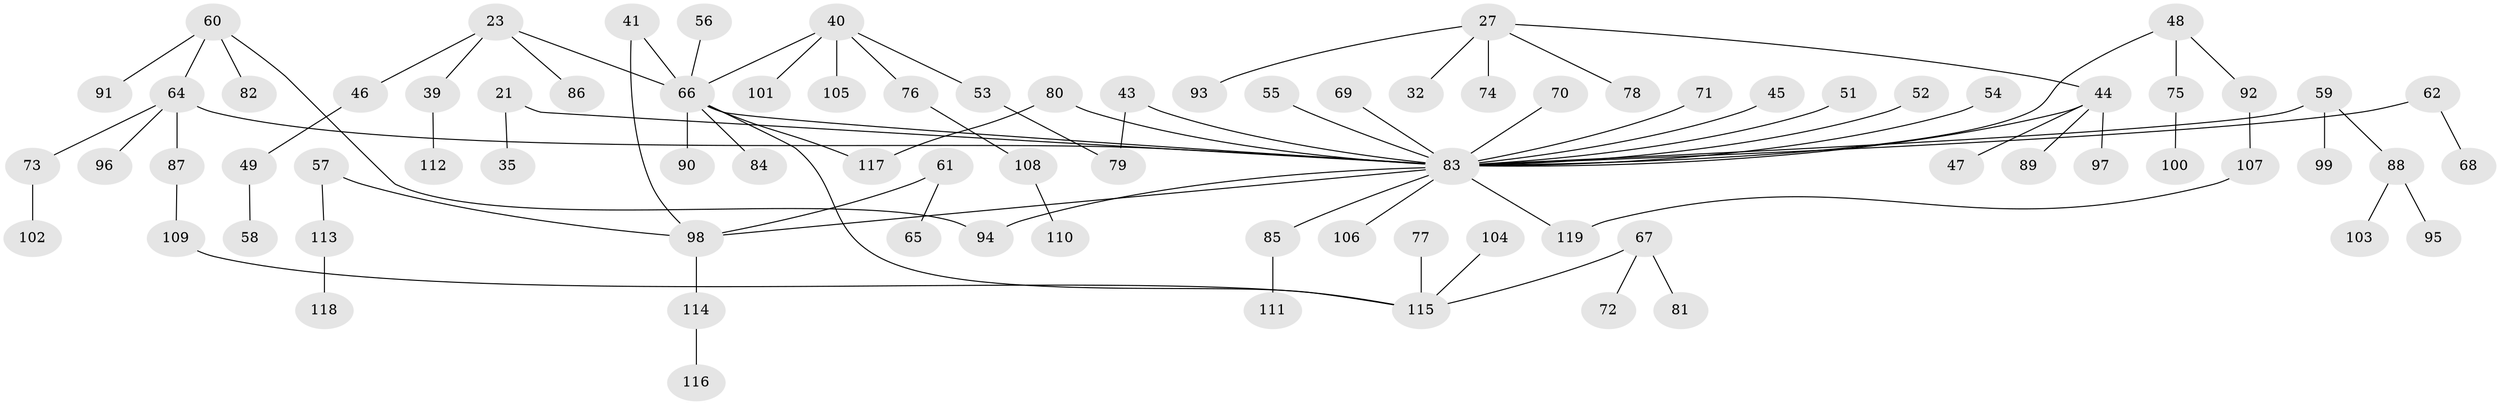 // original degree distribution, {7: 0.008403361344537815, 4: 0.09243697478991597, 5: 0.025210084033613446, 3: 0.14285714285714285, 2: 0.31092436974789917, 1: 0.4117647058823529, 8: 0.008403361344537815}
// Generated by graph-tools (version 1.1) at 2025/45/03/04/25 21:45:43]
// undirected, 83 vertices, 88 edges
graph export_dot {
graph [start="1"]
  node [color=gray90,style=filled];
  21;
  23;
  27 [super="+25"];
  32;
  35;
  39;
  40 [super="+24"];
  41;
  43;
  44 [super="+36"];
  45;
  46;
  47;
  48;
  49;
  51;
  52;
  53;
  54;
  55;
  56;
  57;
  58;
  59 [super="+28+37"];
  60;
  61;
  62;
  64 [super="+29"];
  65;
  66 [super="+8+50"];
  67;
  68;
  69;
  70;
  71;
  72;
  73;
  74;
  75;
  76;
  77;
  78;
  79;
  80;
  81;
  82;
  83 [super="+31+63+17"];
  84;
  85;
  86;
  87;
  88;
  89;
  90;
  91;
  92;
  93;
  94;
  95;
  96;
  97;
  98 [super="+30+6"];
  99;
  100;
  101;
  102;
  103;
  104;
  105;
  106;
  107;
  108;
  109;
  110;
  111;
  112;
  113;
  114;
  115 [super="+26"];
  116;
  117;
  118;
  119;
  21 -- 35;
  21 -- 83;
  23 -- 39;
  23 -- 46;
  23 -- 86;
  23 -- 66;
  27 -- 32;
  27 -- 78;
  27 -- 74;
  27 -- 93;
  27 -- 44;
  39 -- 112;
  40 -- 76;
  40 -- 101;
  40 -- 105;
  40 -- 53;
  40 -- 66;
  41 -- 98;
  41 -- 66;
  43 -- 79;
  43 -- 83;
  44 -- 97;
  44 -- 89;
  44 -- 47;
  44 -- 83;
  45 -- 83;
  46 -- 49;
  48 -- 75;
  48 -- 92;
  48 -- 83;
  49 -- 58;
  51 -- 83;
  52 -- 83;
  53 -- 79;
  54 -- 83;
  55 -- 83;
  56 -- 66;
  57 -- 113;
  57 -- 98;
  59 -- 83;
  59 -- 88;
  59 -- 99;
  60 -- 82;
  60 -- 91;
  60 -- 94;
  60 -- 64;
  61 -- 65;
  61 -- 98;
  62 -- 68;
  62 -- 83;
  64 -- 73;
  64 -- 87;
  64 -- 96;
  64 -- 83;
  66 -- 90;
  66 -- 115;
  66 -- 84;
  66 -- 117;
  66 -- 83;
  67 -- 72;
  67 -- 81;
  67 -- 115;
  69 -- 83;
  70 -- 83;
  71 -- 83;
  73 -- 102;
  75 -- 100;
  76 -- 108;
  77 -- 115;
  80 -- 117;
  80 -- 83;
  83 -- 85;
  83 -- 119;
  83 -- 94;
  83 -- 98;
  83 -- 106;
  85 -- 111;
  87 -- 109;
  88 -- 95;
  88 -- 103;
  92 -- 107;
  98 -- 114;
  104 -- 115;
  107 -- 119;
  108 -- 110;
  109 -- 115;
  113 -- 118;
  114 -- 116;
}
